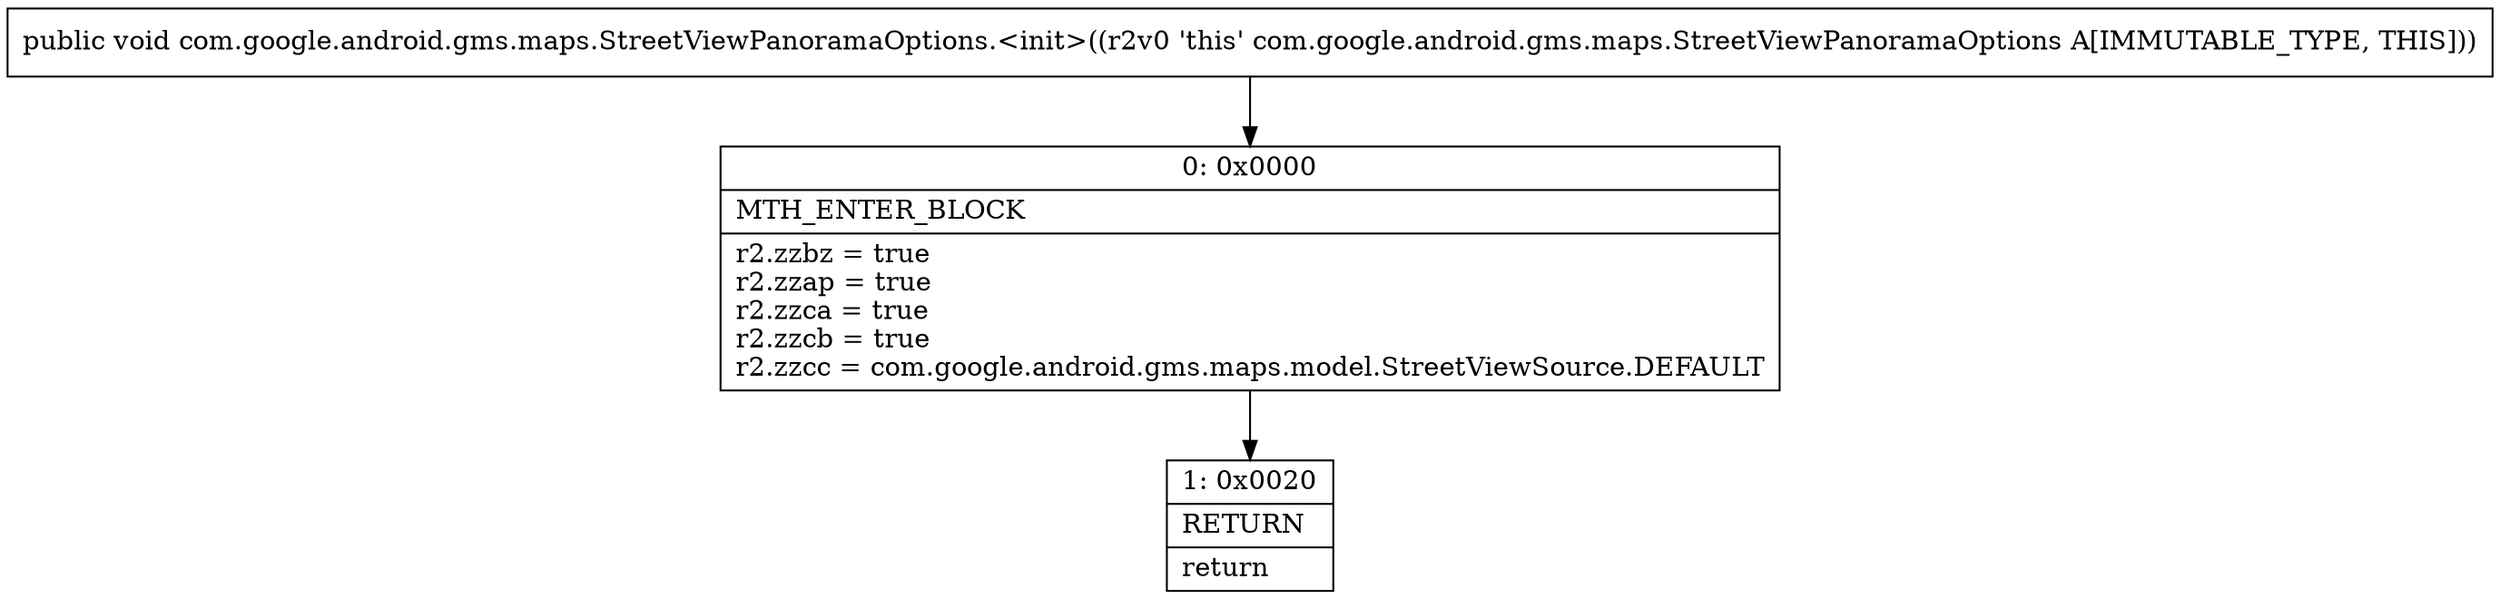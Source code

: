 digraph "CFG forcom.google.android.gms.maps.StreetViewPanoramaOptions.\<init\>()V" {
Node_0 [shape=record,label="{0\:\ 0x0000|MTH_ENTER_BLOCK\l|r2.zzbz = true\lr2.zzap = true\lr2.zzca = true\lr2.zzcb = true\lr2.zzcc = com.google.android.gms.maps.model.StreetViewSource.DEFAULT\l}"];
Node_1 [shape=record,label="{1\:\ 0x0020|RETURN\l|return\l}"];
MethodNode[shape=record,label="{public void com.google.android.gms.maps.StreetViewPanoramaOptions.\<init\>((r2v0 'this' com.google.android.gms.maps.StreetViewPanoramaOptions A[IMMUTABLE_TYPE, THIS])) }"];
MethodNode -> Node_0;
Node_0 -> Node_1;
}

